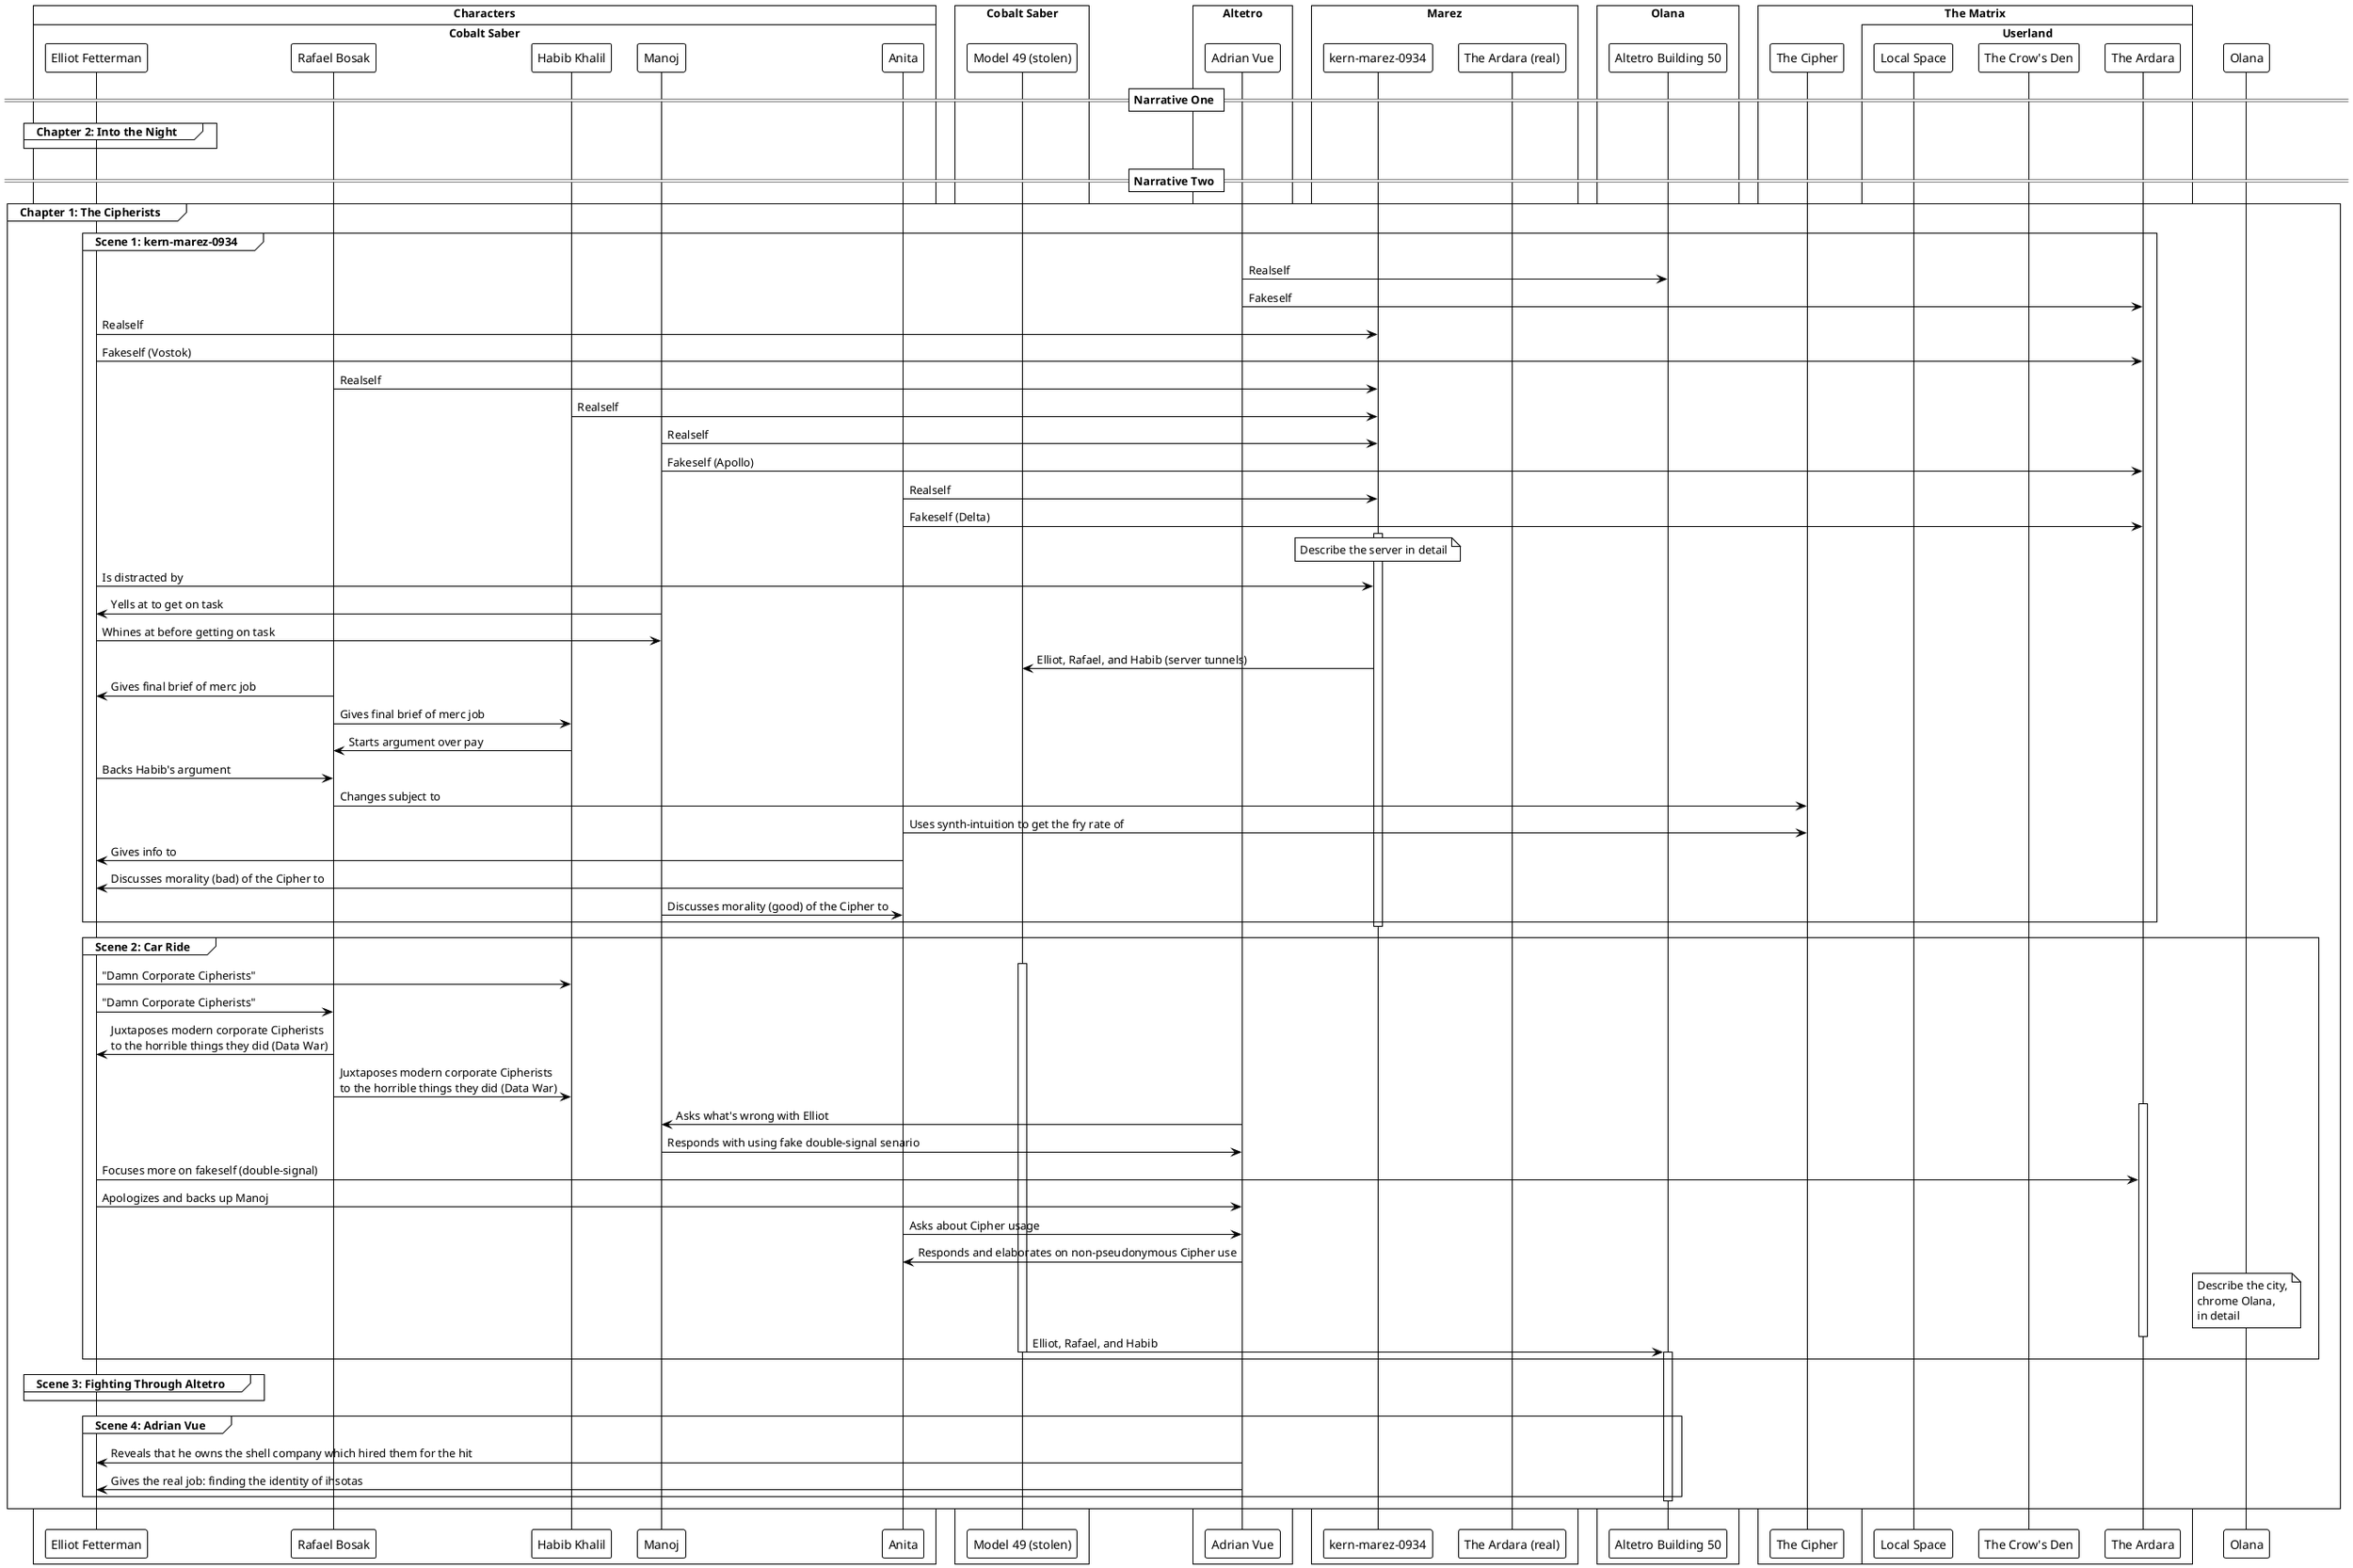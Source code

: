 @startuml
!pragma teoz true
!theme plain

/'
+ The World
++_ Other Characters
+++_ Edmund Bosak
+++_ Fulco Lister
+++_ Jordan Hayes
+++_ Thath
+++_ The Flaberjackles
++_ Locations
+++_ America
+++_ Europe
+++_ Kernel City
++++_ Districts
+++++_ Marez
++++++_ The Ardara
++++++_ The Server Inferno
+++++_ Olana
++++++_ Chrome Buildings
+++++_ Herresh
++++++_ Poverty
++++_ MSEP
++++_ Dits
+++++_ Water Equivalent
++++_ State of Kernel
+++++_ Kernel Army
++++_ Synth-Bioluminescence
++++_ Kernelaid
++++_ Kernelese
+++_ India
+++_ China
++_ Pickerism
+++_ The Picker
+++_ Mathematical Model
++++_ Population of the Universe
++++_ Absolute/Relative Picker Time
++++_ Gamma
+++_ Oracles
+++_ Transcendentalism
++++_ The Transcendentalists' War
+++_ Cascade Theory
++++_ Sentience Obliteration
+++_ One True Harold
+++_ Yaqut
+++_ Cultish Behavior
++++_ Controllers
++++_ Changers
++++_ Choosers
+++++_ Super-Choosers
+++++_ Mega-Choosers
+++++_ Giga-Choosers
++_ Groups
+++_ Datism
++++_ Americans
+++++_ Dylan the Ricer
+++++_ Nick Mueller
+++++_ Taylor Walsh
++++_ CDO
+++++_ Guiying Yan
+++++_ Lewis Rodney
+++++_ Mei Liao
+++++_ Tao Lei
+++++_ Zhihao Dai
++++_ Europeans
+++++_ Faycal-Monique
+++++_ Marcel Thomas
++++_ The Trashmen
+++++_ Hamza
+++++_ Ina
+++++_ Nirmala Bulan
+++++_ Rashid Al Haddad
+++++_ Sakina Nagi
++++_ 3rd Worlders
++++_ Cobalt Saber
+++++_ Aleks Bosak
+++++_ Anita
+++++_ Elliot Fetterman
+++++_ Habib Khalil
+++++_ Manoj
+++++_ Rafael Bosak
+++_ Megacorps
++++_ Tachi-Odyne
+++++_ PMC
++++++_ Homeless
++++++_ Synth-Organ Incentive Cycle
++++++_ The Magazine Mechanism
++++++_ Alexandr Matveev
++++++_ Mark Mullens
++++++_ Chae-Yeong
++++_ Altetro
+++++_ Adrian Vue
+++++_ Felix Vue
++++_ Dark Ice Corporation
+++++_ Cryobed
+++++_ Cryotank
++++_ Zilla Arms
++++_ Verflux Studios
+++++_ Neurons
++++_ Endora
++++_ Kernel Biotech
+++++_ Rice Hack
+++++_ Interface
+++_ The Cicadas
++++_ Emil Rider
++++_ Lorreta the Cougar
+++_ Hyper Churches
++++_ John Smith
+++_ Drug Runners Of Marez
+++_ Interfaced
++++_ The Natrives
+++_ Un-Interfaced
--_ Internet
---_ Gospel of the Whores
---_ Matrix Compatibility
--_ Un-Interfaced Implants
---_ Exoskeletons
---_ Microweable
--_ AI
---_ Artifical Consciousness
---_ Cybernetic Model
----_ Manifold Manipulation
---_ Discrimination (Proompt)
----_ Harrison Arkwright
---_ Human Interfacing
----_ Host Detachment
--_ Interface
---_ Installation Procedure
----_ Interface Pins
-----_ Heads
-----_ Artifical Guide Cells
-----_ Tubules
----_ Reservoirs
----_ Spider Robots
-----_ Anchoring
---_ Jack
----_ Wireless
----_ Wrist
---_ Neural Modem
----_ Modem Jacking
---_ Medicine
---_ Enhanced Combat
----_ Supression
-----_ Empathy
-----_ Pain
----_ Exaggeration
-----_ Reflexes
-----_ Senses
---_ Brain Plasticity
---_ Software
----_ Synth-Intuition
----_ Encryption
----_ Artifical Learning
-----_ Big Data (Easy)
------_ Languages
-----_ Small Data (Hard)
------_ Unique Skills
----_ Machine Control
----_ Pseudo-Meshing
-----_ Joining
----_ Hibernation 
---_ Implants
----_ Neural
-----_ Sensory (Internal)
-----_ Cognitive
-----_ Databank
----_ Physical
-----_ Sensory (External)
-----_ Endurance
-----_ Strength
--_ Matrix
---_ Adam Task
----_ Hosts and Signals
-----_ Double and Mono-Signals
-----_ Severed Signal
------_ Patches
-----_ The Discriminator
-----_ Doowee
----_ Netspace
----_ Fee
-----_ ihsotas
-----_ The Traveler
------_ Mathematical Model
----_ Program Space
-----_ The Border
-----_ Rate Limit
------_ Datafreight
-----_ Dataforts
------_ Datastream
----_ Userland
-----_ Local Space
-----_ Estation/Estates
---_ Neurons
---_ Avatars
---_ Age (_:_)
---_ Meshing
---_ Realself/Fakeself
---_ Locations
----_ Userland
-----_ The Crow's Den
-----_ Free Hub
-----_ Grandigi Hotel And Casino
-----_ Gardia
----_ Program Space
-----_ Hexridge
---_ Overlay Net
----_ The Cipher
-----_ Garlic Routing
-----_ Termination Rate
-----_ Plaintexters
-----_ Cipherists
---_ Overclocking
----_ Cryo
----_ Hyper Overclocking
-----_ Embeds And Embeddation
-----_ Hmeshing
------_ Bussard Mesh
-----_ Return Limit
----_ Merc
---_ Host Termination
----_ Frying (Overclocking)
----_ Lobotomycore/Massive Brainrot
----_ Signal Severance
----_ The Slice
---_ Programs
----_ Techniques
-----_ Mental
-----_ Twitch
-----_ Gesture
------_ Hand
------_ Arm
-----_ Hard
----_ DRM (Digital Reuse Mediator)
----_ Crypt Room
----_ Methods
-----_ Conceptualization
------_ Animation
------_ Atomization
-------_ Grind to Halt
------_ Reflections
------_ Possesion
-----_ Simulation
------_ Fields
-------_ Disco Elite
------_ Matter
-------_ Solid
-------_ Fluid
-----_ Matrix Signal
------_ Quick Crypt
------_ Input (Self and Others)
-------_ The Shell
-------_ Super-Senses
-------_ Lobotomycore
--------_ :3
------_ Output (Self and Others)
-------_ Illusions
-------_ Pseudonymization
-------_ Physical Abilites
'/

' Categorize all story elements

box Characters
    box Cobalt Saber
        participant "Elliot Fetterman"
        participant "Rafael Bosak"
        participant "Habib Khalil"
        participant "Manoj"
        participant "Anita"
    end box
end box

box Cobalt Saber
    participant "Model 49 (stolen)"
end box

box Altetro
    participant "Adrian Vue"
end box

box Marez
    participant "kern-marez-0934"
    participant "The Ardara (real)"
end box

box Olana
    participant "Altetro Building 50"
end box

box The Matrix
    participant "The Cipher"
    box Userland
        participant "Local Space"
        participant "The Crow's Den"
        participant "The Ardara"
    end box
end box

' Begin plot

== Narrative One ==

group Chapter 2: Into the Night

end

== Narrative Two ==

group Chapter 1: The Cipherists
    group Scene 1: kern-marez-0934
        "Adrian Vue" -> "Altetro Building 50": Realself
        "Adrian Vue" -> "The Ardara": Fakeself
        "Elliot Fetterman" -> "kern-marez-0934": Realself
        "Elliot Fetterman" -> "The Ardara": Fakeself (Vostok)
        "Rafael Bosak" -> "kern-marez-0934": Realself
        "Habib Khalil" -> "kern-marez-0934": Realself
        "Manoj" -> "kern-marez-0934": Realself
        "Manoj" -> "The Ardara": Fakeself (Apollo)
        "Anita" -> "kern-marez-0934": Realself
        "Anita" -> "The Ardara": Fakeself (Delta)
        activate "kern-marez-0934"
        note over "kern-marez-0934"
            Describe the server in detail
        end note
        "Elliot Fetterman" -> "kern-marez-0934": Is distracted by
        "Manoj" -> "Elliot Fetterman": Yells at to get on task
        "Elliot Fetterman" -> "Manoj": Whines at before getting on task
        "kern-marez-0934" -> "Model 49 (stolen)": Elliot, Rafael, and Habib (server tunnels)
        "Rafael Bosak" -> "Elliot Fetterman": Gives final brief of merc job
        "Rafael Bosak" -> "Habib Khalil": Gives final brief of merc job
        "Habib Khalil" -> "Rafael Bosak": Starts argument over pay
        "Elliot Fetterman" -> "Rafael Bosak": Backs Habib's argument
        "Rafael Bosak" -> "The Cipher": Changes subject to
        "Anita" -> "The Cipher": Uses synth-intuition to get the fry rate of
        "Anita" -> "Elliot Fetterman": Gives info to
        "Anita" -> "Elliot Fetterman": Discusses morality (bad) of the Cipher to
        "Manoj" -> "Anita": Discusses morality (good) of the Cipher to
        deactivate "kern-marez-0934"
    end
    group Scene 2: Car Ride
        activate "Model 49 (stolen)"
        "Elliot Fetterman" -> "Habib Khalil": "Damn Corporate Cipherists"
        "Elliot Fetterman" -> "Rafael Bosak": "Damn Corporate Cipherists"
        "Rafael Bosak" -> "Elliot Fetterman": Juxtaposes modern corporate Cipherists\nto the horrible things they did (Data War)
        "Rafael Bosak" -> "Habib Khalil": Juxtaposes modern corporate Cipherists\nto the horrible things they did (Data War)
        activate "The Ardara"
        "Adrian Vue" -> "Manoj": Asks what's wrong with Elliot
        "Manoj" -> "Adrian Vue": Responds with using fake double-signal senario
        "Elliot Fetterman" -> "The Ardara": Focuses more on fakeself (double-signal)
        "Elliot Fetterman" -> "Adrian Vue": Apologizes and backs up Manoj
        "Anita" -> "Adrian Vue": Asks about Cipher usage
        "Adrian Vue" -> "Anita": Responds and elaborates on non-pseudonymous Cipher use
        note over "Olana"
            Describe the city,
            chrome Olana,
            in detail
        end note
        deactivate "The Ardara"
        "Model 49 (stolen)" -> "Altetro Building 50": Elliot, Rafael, and Habib
        activate "Altetro Building 50"
        deactivate "Model 49 (stolen)"
    end
    group Scene 3: Fighting Through Altetro
        
    end
    group Scene 4: Adrian Vue
        "Adrian Vue" -> "Elliot Fetterman": Reveals that he owns the shell company which hired them for the hit
        "Adrian Vue" -> "Elliot Fetterman": Gives the real job: finding the identity of ihsotas
        deactivate "Altetro Building 50"
    end
end

' Elliot has knife to Adrians throat. In Matrix, he begs for his life by
' offering new job (finding out who ihsotas is) for more money

' Manoj, Anita, and Elliot (somwhat) help distract Adrian, because his expensive
' cybernetics, if actived on his realself, would be more difficult to defeat

@enduml